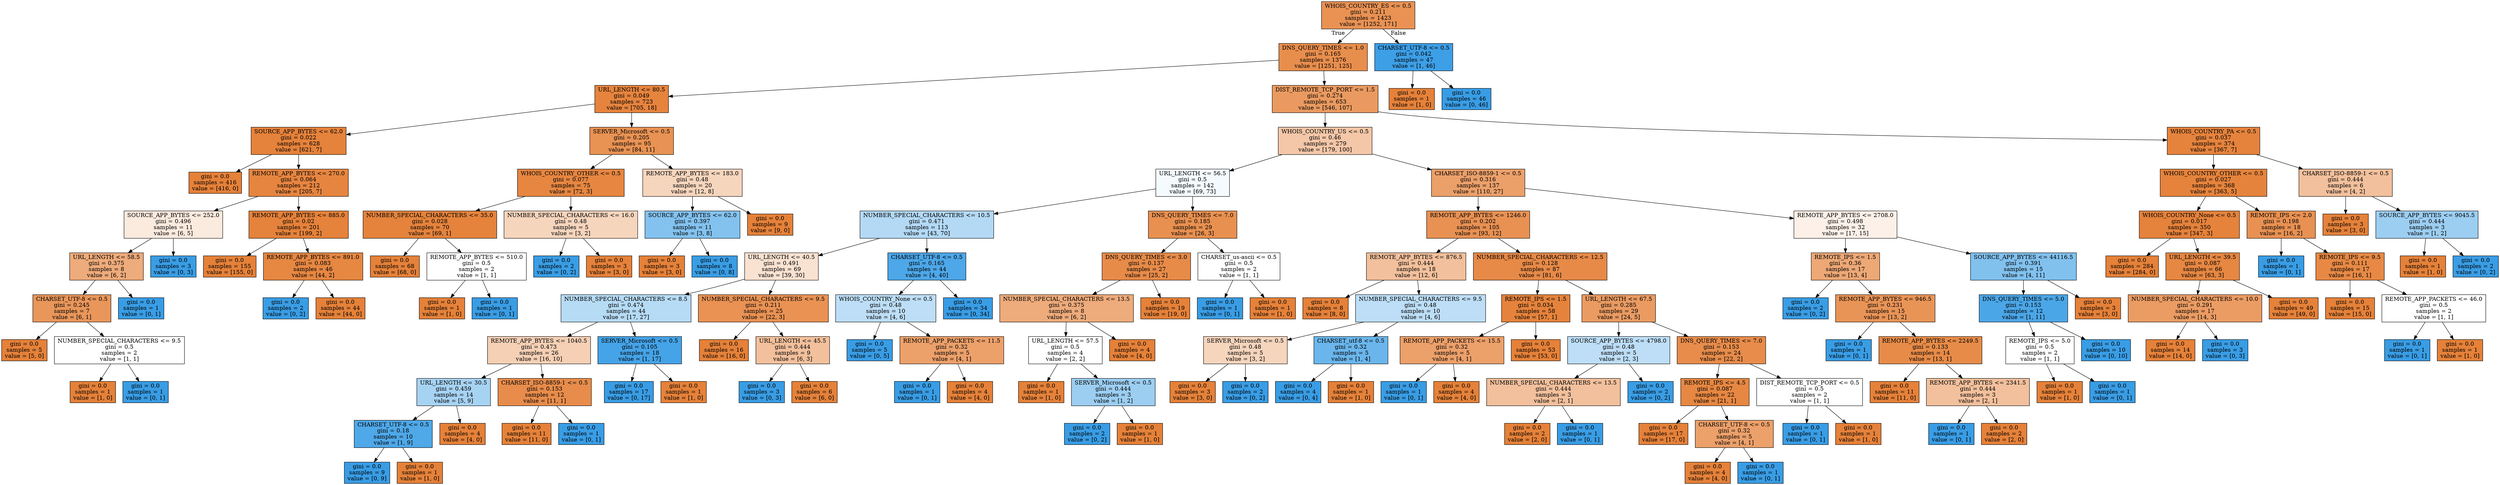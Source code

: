 digraph Tree {
node [shape=box, style="filled", color="black"] ;
0 [label="WHOIS_COUNTRY_ES <= 0.5\ngini = 0.211\nsamples = 1423\nvalue = [1252, 171]", fillcolor="#e99254"] ;
1 [label="DNS_QUERY_TIMES <= 1.0\ngini = 0.165\nsamples = 1376\nvalue = [1251, 125]", fillcolor="#e88e4d"] ;
0 -> 1 [labeldistance=2.5, labelangle=45, headlabel="True"] ;
2 [label="URL_LENGTH <= 80.5\ngini = 0.049\nsamples = 723\nvalue = [705, 18]", fillcolor="#e6843e"] ;
1 -> 2 ;
3 [label="SOURCE_APP_BYTES <= 62.0\ngini = 0.022\nsamples = 628\nvalue = [621, 7]", fillcolor="#e5823b"] ;
2 -> 3 ;
4 [label="gini = 0.0\nsamples = 416\nvalue = [416, 0]", fillcolor="#e58139"] ;
3 -> 4 ;
5 [label="REMOTE_APP_BYTES <= 270.0\ngini = 0.064\nsamples = 212\nvalue = [205, 7]", fillcolor="#e68540"] ;
3 -> 5 ;
6 [label="SOURCE_APP_BYTES <= 252.0\ngini = 0.496\nsamples = 11\nvalue = [6, 5]", fillcolor="#fbeade"] ;
5 -> 6 ;
7 [label="URL_LENGTH <= 58.5\ngini = 0.375\nsamples = 8\nvalue = [6, 2]", fillcolor="#eeab7b"] ;
6 -> 7 ;
8 [label="CHARSET_UTF-8 <= 0.5\ngini = 0.245\nsamples = 7\nvalue = [6, 1]", fillcolor="#e9965a"] ;
7 -> 8 ;
9 [label="gini = 0.0\nsamples = 5\nvalue = [5, 0]", fillcolor="#e58139"] ;
8 -> 9 ;
10 [label="NUMBER_SPECIAL_CHARACTERS <= 9.5\ngini = 0.5\nsamples = 2\nvalue = [1, 1]", fillcolor="#ffffff"] ;
8 -> 10 ;
11 [label="gini = 0.0\nsamples = 1\nvalue = [1, 0]", fillcolor="#e58139"] ;
10 -> 11 ;
12 [label="gini = 0.0\nsamples = 1\nvalue = [0, 1]", fillcolor="#399de5"] ;
10 -> 12 ;
13 [label="gini = 0.0\nsamples = 1\nvalue = [0, 1]", fillcolor="#399de5"] ;
7 -> 13 ;
14 [label="gini = 0.0\nsamples = 3\nvalue = [0, 3]", fillcolor="#399de5"] ;
6 -> 14 ;
15 [label="REMOTE_APP_BYTES <= 885.0\ngini = 0.02\nsamples = 201\nvalue = [199, 2]", fillcolor="#e5823b"] ;
5 -> 15 ;
16 [label="gini = 0.0\nsamples = 155\nvalue = [155, 0]", fillcolor="#e58139"] ;
15 -> 16 ;
17 [label="REMOTE_APP_BYTES <= 891.0\ngini = 0.083\nsamples = 46\nvalue = [44, 2]", fillcolor="#e68742"] ;
15 -> 17 ;
18 [label="gini = 0.0\nsamples = 2\nvalue = [0, 2]", fillcolor="#399de5"] ;
17 -> 18 ;
19 [label="gini = 0.0\nsamples = 44\nvalue = [44, 0]", fillcolor="#e58139"] ;
17 -> 19 ;
20 [label="SERVER_Microsoft <= 0.5\ngini = 0.205\nsamples = 95\nvalue = [84, 11]", fillcolor="#e89253"] ;
2 -> 20 ;
21 [label="WHOIS_COUNTRY_OTHER <= 0.5\ngini = 0.077\nsamples = 75\nvalue = [72, 3]", fillcolor="#e68641"] ;
20 -> 21 ;
22 [label="NUMBER_SPECIAL_CHARACTERS <= 35.0\ngini = 0.028\nsamples = 70\nvalue = [69, 1]", fillcolor="#e5833c"] ;
21 -> 22 ;
23 [label="gini = 0.0\nsamples = 68\nvalue = [68, 0]", fillcolor="#e58139"] ;
22 -> 23 ;
24 [label="REMOTE_APP_BYTES <= 510.0\ngini = 0.5\nsamples = 2\nvalue = [1, 1]", fillcolor="#ffffff"] ;
22 -> 24 ;
25 [label="gini = 0.0\nsamples = 1\nvalue = [1, 0]", fillcolor="#e58139"] ;
24 -> 25 ;
26 [label="gini = 0.0\nsamples = 1\nvalue = [0, 1]", fillcolor="#399de5"] ;
24 -> 26 ;
27 [label="NUMBER_SPECIAL_CHARACTERS <= 16.0\ngini = 0.48\nsamples = 5\nvalue = [3, 2]", fillcolor="#f6d5bd"] ;
21 -> 27 ;
28 [label="gini = 0.0\nsamples = 2\nvalue = [0, 2]", fillcolor="#399de5"] ;
27 -> 28 ;
29 [label="gini = 0.0\nsamples = 3\nvalue = [3, 0]", fillcolor="#e58139"] ;
27 -> 29 ;
30 [label="REMOTE_APP_BYTES <= 183.0\ngini = 0.48\nsamples = 20\nvalue = [12, 8]", fillcolor="#f6d5bd"] ;
20 -> 30 ;
31 [label="SOURCE_APP_BYTES <= 62.0\ngini = 0.397\nsamples = 11\nvalue = [3, 8]", fillcolor="#83c2ef"] ;
30 -> 31 ;
32 [label="gini = 0.0\nsamples = 3\nvalue = [3, 0]", fillcolor="#e58139"] ;
31 -> 32 ;
33 [label="gini = 0.0\nsamples = 8\nvalue = [0, 8]", fillcolor="#399de5"] ;
31 -> 33 ;
34 [label="gini = 0.0\nsamples = 9\nvalue = [9, 0]", fillcolor="#e58139"] ;
30 -> 34 ;
35 [label="DIST_REMOTE_TCP_PORT <= 1.5\ngini = 0.274\nsamples = 653\nvalue = [546, 107]", fillcolor="#ea9a60"] ;
1 -> 35 ;
36 [label="WHOIS_COUNTRY_US <= 0.5\ngini = 0.46\nsamples = 279\nvalue = [179, 100]", fillcolor="#f4c7a8"] ;
35 -> 36 ;
37 [label="URL_LENGTH <= 56.5\ngini = 0.5\nsamples = 142\nvalue = [69, 73]", fillcolor="#f4fafe"] ;
36 -> 37 ;
38 [label="NUMBER_SPECIAL_CHARACTERS <= 10.5\ngini = 0.471\nsamples = 113\nvalue = [43, 70]", fillcolor="#b3d9f5"] ;
37 -> 38 ;
39 [label="URL_LENGTH <= 40.5\ngini = 0.491\nsamples = 69\nvalue = [39, 30]", fillcolor="#f9e2d1"] ;
38 -> 39 ;
40 [label="NUMBER_SPECIAL_CHARACTERS <= 8.5\ngini = 0.474\nsamples = 44\nvalue = [17, 27]", fillcolor="#b6dbf5"] ;
39 -> 40 ;
41 [label="REMOTE_APP_BYTES <= 1040.5\ngini = 0.473\nsamples = 26\nvalue = [16, 10]", fillcolor="#f5d0b5"] ;
40 -> 41 ;
42 [label="URL_LENGTH <= 30.5\ngini = 0.459\nsamples = 14\nvalue = [5, 9]", fillcolor="#a7d3f3"] ;
41 -> 42 ;
43 [label="CHARSET_UTF-8 <= 0.5\ngini = 0.18\nsamples = 10\nvalue = [1, 9]", fillcolor="#4fa8e8"] ;
42 -> 43 ;
44 [label="gini = 0.0\nsamples = 9\nvalue = [0, 9]", fillcolor="#399de5"] ;
43 -> 44 ;
45 [label="gini = 0.0\nsamples = 1\nvalue = [1, 0]", fillcolor="#e58139"] ;
43 -> 45 ;
46 [label="gini = 0.0\nsamples = 4\nvalue = [4, 0]", fillcolor="#e58139"] ;
42 -> 46 ;
47 [label="CHARSET_ISO-8859-1 <= 0.5\ngini = 0.153\nsamples = 12\nvalue = [11, 1]", fillcolor="#e78c4b"] ;
41 -> 47 ;
48 [label="gini = 0.0\nsamples = 11\nvalue = [11, 0]", fillcolor="#e58139"] ;
47 -> 48 ;
49 [label="gini = 0.0\nsamples = 1\nvalue = [0, 1]", fillcolor="#399de5"] ;
47 -> 49 ;
50 [label="SERVER_Microsoft <= 0.5\ngini = 0.105\nsamples = 18\nvalue = [1, 17]", fillcolor="#45a3e7"] ;
40 -> 50 ;
51 [label="gini = 0.0\nsamples = 17\nvalue = [0, 17]", fillcolor="#399de5"] ;
50 -> 51 ;
52 [label="gini = 0.0\nsamples = 1\nvalue = [1, 0]", fillcolor="#e58139"] ;
50 -> 52 ;
53 [label="NUMBER_SPECIAL_CHARACTERS <= 9.5\ngini = 0.211\nsamples = 25\nvalue = [22, 3]", fillcolor="#e99254"] ;
39 -> 53 ;
54 [label="gini = 0.0\nsamples = 16\nvalue = [16, 0]", fillcolor="#e58139"] ;
53 -> 54 ;
55 [label="URL_LENGTH <= 45.5\ngini = 0.444\nsamples = 9\nvalue = [6, 3]", fillcolor="#f2c09c"] ;
53 -> 55 ;
56 [label="gini = 0.0\nsamples = 3\nvalue = [0, 3]", fillcolor="#399de5"] ;
55 -> 56 ;
57 [label="gini = 0.0\nsamples = 6\nvalue = [6, 0]", fillcolor="#e58139"] ;
55 -> 57 ;
58 [label="CHARSET_UTF-8 <= 0.5\ngini = 0.165\nsamples = 44\nvalue = [4, 40]", fillcolor="#4da7e8"] ;
38 -> 58 ;
59 [label="WHOIS_COUNTRY_None <= 0.5\ngini = 0.48\nsamples = 10\nvalue = [4, 6]", fillcolor="#bddef6"] ;
58 -> 59 ;
60 [label="gini = 0.0\nsamples = 5\nvalue = [0, 5]", fillcolor="#399de5"] ;
59 -> 60 ;
61 [label="REMOTE_APP_PACKETS <= 11.5\ngini = 0.32\nsamples = 5\nvalue = [4, 1]", fillcolor="#eca06a"] ;
59 -> 61 ;
62 [label="gini = 0.0\nsamples = 1\nvalue = [0, 1]", fillcolor="#399de5"] ;
61 -> 62 ;
63 [label="gini = 0.0\nsamples = 4\nvalue = [4, 0]", fillcolor="#e58139"] ;
61 -> 63 ;
64 [label="gini = 0.0\nsamples = 34\nvalue = [0, 34]", fillcolor="#399de5"] ;
58 -> 64 ;
65 [label="DNS_QUERY_TIMES <= 7.0\ngini = 0.185\nsamples = 29\nvalue = [26, 3]", fillcolor="#e89050"] ;
37 -> 65 ;
66 [label="DNS_QUERY_TIMES <= 3.0\ngini = 0.137\nsamples = 27\nvalue = [25, 2]", fillcolor="#e78b49"] ;
65 -> 66 ;
67 [label="NUMBER_SPECIAL_CHARACTERS <= 13.5\ngini = 0.375\nsamples = 8\nvalue = [6, 2]", fillcolor="#eeab7b"] ;
66 -> 67 ;
68 [label="URL_LENGTH <= 57.5\ngini = 0.5\nsamples = 4\nvalue = [2, 2]", fillcolor="#ffffff"] ;
67 -> 68 ;
69 [label="gini = 0.0\nsamples = 1\nvalue = [1, 0]", fillcolor="#e58139"] ;
68 -> 69 ;
70 [label="SERVER_Microsoft <= 0.5\ngini = 0.444\nsamples = 3\nvalue = [1, 2]", fillcolor="#9ccef2"] ;
68 -> 70 ;
71 [label="gini = 0.0\nsamples = 2\nvalue = [0, 2]", fillcolor="#399de5"] ;
70 -> 71 ;
72 [label="gini = 0.0\nsamples = 1\nvalue = [1, 0]", fillcolor="#e58139"] ;
70 -> 72 ;
73 [label="gini = 0.0\nsamples = 4\nvalue = [4, 0]", fillcolor="#e58139"] ;
67 -> 73 ;
74 [label="gini = 0.0\nsamples = 19\nvalue = [19, 0]", fillcolor="#e58139"] ;
66 -> 74 ;
75 [label="CHARSET_us-ascii <= 0.5\ngini = 0.5\nsamples = 2\nvalue = [1, 1]", fillcolor="#ffffff"] ;
65 -> 75 ;
76 [label="gini = 0.0\nsamples = 1\nvalue = [0, 1]", fillcolor="#399de5"] ;
75 -> 76 ;
77 [label="gini = 0.0\nsamples = 1\nvalue = [1, 0]", fillcolor="#e58139"] ;
75 -> 77 ;
78 [label="CHARSET_ISO-8859-1 <= 0.5\ngini = 0.316\nsamples = 137\nvalue = [110, 27]", fillcolor="#eba06a"] ;
36 -> 78 ;
79 [label="REMOTE_APP_BYTES <= 1246.0\ngini = 0.202\nsamples = 105\nvalue = [93, 12]", fillcolor="#e89153"] ;
78 -> 79 ;
80 [label="REMOTE_APP_BYTES <= 876.5\ngini = 0.444\nsamples = 18\nvalue = [12, 6]", fillcolor="#f2c09c"] ;
79 -> 80 ;
81 [label="gini = 0.0\nsamples = 8\nvalue = [8, 0]", fillcolor="#e58139"] ;
80 -> 81 ;
82 [label="NUMBER_SPECIAL_CHARACTERS <= 9.5\ngini = 0.48\nsamples = 10\nvalue = [4, 6]", fillcolor="#bddef6"] ;
80 -> 82 ;
83 [label="SERVER_Microsoft <= 0.5\ngini = 0.48\nsamples = 5\nvalue = [3, 2]", fillcolor="#f6d5bd"] ;
82 -> 83 ;
84 [label="gini = 0.0\nsamples = 3\nvalue = [3, 0]", fillcolor="#e58139"] ;
83 -> 84 ;
85 [label="gini = 0.0\nsamples = 2\nvalue = [0, 2]", fillcolor="#399de5"] ;
83 -> 85 ;
86 [label="CHARSET_utf-8 <= 0.5\ngini = 0.32\nsamples = 5\nvalue = [1, 4]", fillcolor="#6ab6ec"] ;
82 -> 86 ;
87 [label="gini = 0.0\nsamples = 4\nvalue = [0, 4]", fillcolor="#399de5"] ;
86 -> 87 ;
88 [label="gini = 0.0\nsamples = 1\nvalue = [1, 0]", fillcolor="#e58139"] ;
86 -> 88 ;
89 [label="NUMBER_SPECIAL_CHARACTERS <= 12.5\ngini = 0.128\nsamples = 87\nvalue = [81, 6]", fillcolor="#e78a48"] ;
79 -> 89 ;
90 [label="REMOTE_IPS <= 1.5\ngini = 0.034\nsamples = 58\nvalue = [57, 1]", fillcolor="#e5833c"] ;
89 -> 90 ;
91 [label="REMOTE_APP_PACKETS <= 15.5\ngini = 0.32\nsamples = 5\nvalue = [4, 1]", fillcolor="#eca06a"] ;
90 -> 91 ;
92 [label="gini = 0.0\nsamples = 1\nvalue = [0, 1]", fillcolor="#399de5"] ;
91 -> 92 ;
93 [label="gini = 0.0\nsamples = 4\nvalue = [4, 0]", fillcolor="#e58139"] ;
91 -> 93 ;
94 [label="gini = 0.0\nsamples = 53\nvalue = [53, 0]", fillcolor="#e58139"] ;
90 -> 94 ;
95 [label="URL_LENGTH <= 67.5\ngini = 0.285\nsamples = 29\nvalue = [24, 5]", fillcolor="#ea9b62"] ;
89 -> 95 ;
96 [label="SOURCE_APP_BYTES <= 4798.0\ngini = 0.48\nsamples = 5\nvalue = [2, 3]", fillcolor="#bddef6"] ;
95 -> 96 ;
97 [label="NUMBER_SPECIAL_CHARACTERS <= 13.5\ngini = 0.444\nsamples = 3\nvalue = [2, 1]", fillcolor="#f2c09c"] ;
96 -> 97 ;
98 [label="gini = 0.0\nsamples = 2\nvalue = [2, 0]", fillcolor="#e58139"] ;
97 -> 98 ;
99 [label="gini = 0.0\nsamples = 1\nvalue = [0, 1]", fillcolor="#399de5"] ;
97 -> 99 ;
100 [label="gini = 0.0\nsamples = 2\nvalue = [0, 2]", fillcolor="#399de5"] ;
96 -> 100 ;
101 [label="DNS_QUERY_TIMES <= 7.0\ngini = 0.153\nsamples = 24\nvalue = [22, 2]", fillcolor="#e78c4b"] ;
95 -> 101 ;
102 [label="REMOTE_IPS <= 4.5\ngini = 0.087\nsamples = 22\nvalue = [21, 1]", fillcolor="#e68742"] ;
101 -> 102 ;
103 [label="gini = 0.0\nsamples = 17\nvalue = [17, 0]", fillcolor="#e58139"] ;
102 -> 103 ;
104 [label="CHARSET_UTF-8 <= 0.5\ngini = 0.32\nsamples = 5\nvalue = [4, 1]", fillcolor="#eca06a"] ;
102 -> 104 ;
105 [label="gini = 0.0\nsamples = 4\nvalue = [4, 0]", fillcolor="#e58139"] ;
104 -> 105 ;
106 [label="gini = 0.0\nsamples = 1\nvalue = [0, 1]", fillcolor="#399de5"] ;
104 -> 106 ;
107 [label="DIST_REMOTE_TCP_PORT <= 0.5\ngini = 0.5\nsamples = 2\nvalue = [1, 1]", fillcolor="#ffffff"] ;
101 -> 107 ;
108 [label="gini = 0.0\nsamples = 1\nvalue = [0, 1]", fillcolor="#399de5"] ;
107 -> 108 ;
109 [label="gini = 0.0\nsamples = 1\nvalue = [1, 0]", fillcolor="#e58139"] ;
107 -> 109 ;
110 [label="REMOTE_APP_BYTES <= 2708.0\ngini = 0.498\nsamples = 32\nvalue = [17, 15]", fillcolor="#fcf0e8"] ;
78 -> 110 ;
111 [label="REMOTE_IPS <= 1.5\ngini = 0.36\nsamples = 17\nvalue = [13, 4]", fillcolor="#eda876"] ;
110 -> 111 ;
112 [label="gini = 0.0\nsamples = 2\nvalue = [0, 2]", fillcolor="#399de5"] ;
111 -> 112 ;
113 [label="REMOTE_APP_BYTES <= 946.5\ngini = 0.231\nsamples = 15\nvalue = [13, 2]", fillcolor="#e99457"] ;
111 -> 113 ;
114 [label="gini = 0.0\nsamples = 1\nvalue = [0, 1]", fillcolor="#399de5"] ;
113 -> 114 ;
115 [label="REMOTE_APP_BYTES <= 2249.5\ngini = 0.133\nsamples = 14\nvalue = [13, 1]", fillcolor="#e78b48"] ;
113 -> 115 ;
116 [label="gini = 0.0\nsamples = 11\nvalue = [11, 0]", fillcolor="#e58139"] ;
115 -> 116 ;
117 [label="REMOTE_APP_BYTES <= 2341.5\ngini = 0.444\nsamples = 3\nvalue = [2, 1]", fillcolor="#f2c09c"] ;
115 -> 117 ;
118 [label="gini = 0.0\nsamples = 1\nvalue = [0, 1]", fillcolor="#399de5"] ;
117 -> 118 ;
119 [label="gini = 0.0\nsamples = 2\nvalue = [2, 0]", fillcolor="#e58139"] ;
117 -> 119 ;
120 [label="SOURCE_APP_BYTES <= 44116.5\ngini = 0.391\nsamples = 15\nvalue = [4, 11]", fillcolor="#81c1ee"] ;
110 -> 120 ;
121 [label="DNS_QUERY_TIMES <= 5.0\ngini = 0.153\nsamples = 12\nvalue = [1, 11]", fillcolor="#4ba6e7"] ;
120 -> 121 ;
122 [label="REMOTE_IPS <= 5.0\ngini = 0.5\nsamples = 2\nvalue = [1, 1]", fillcolor="#ffffff"] ;
121 -> 122 ;
123 [label="gini = 0.0\nsamples = 1\nvalue = [1, 0]", fillcolor="#e58139"] ;
122 -> 123 ;
124 [label="gini = 0.0\nsamples = 1\nvalue = [0, 1]", fillcolor="#399de5"] ;
122 -> 124 ;
125 [label="gini = 0.0\nsamples = 10\nvalue = [0, 10]", fillcolor="#399de5"] ;
121 -> 125 ;
126 [label="gini = 0.0\nsamples = 3\nvalue = [3, 0]", fillcolor="#e58139"] ;
120 -> 126 ;
127 [label="WHOIS_COUNTRY_PA <= 0.5\ngini = 0.037\nsamples = 374\nvalue = [367, 7]", fillcolor="#e5833d"] ;
35 -> 127 ;
128 [label="WHOIS_COUNTRY_OTHER <= 0.5\ngini = 0.027\nsamples = 368\nvalue = [363, 5]", fillcolor="#e5833c"] ;
127 -> 128 ;
129 [label="WHOIS_COUNTRY_None <= 0.5\ngini = 0.017\nsamples = 350\nvalue = [347, 3]", fillcolor="#e5823b"] ;
128 -> 129 ;
130 [label="gini = 0.0\nsamples = 284\nvalue = [284, 0]", fillcolor="#e58139"] ;
129 -> 130 ;
131 [label="URL_LENGTH <= 39.5\ngini = 0.087\nsamples = 66\nvalue = [63, 3]", fillcolor="#e68742"] ;
129 -> 131 ;
132 [label="NUMBER_SPECIAL_CHARACTERS <= 10.0\ngini = 0.291\nsamples = 17\nvalue = [14, 3]", fillcolor="#eb9c63"] ;
131 -> 132 ;
133 [label="gini = 0.0\nsamples = 14\nvalue = [14, 0]", fillcolor="#e58139"] ;
132 -> 133 ;
134 [label="gini = 0.0\nsamples = 3\nvalue = [0, 3]", fillcolor="#399de5"] ;
132 -> 134 ;
135 [label="gini = 0.0\nsamples = 49\nvalue = [49, 0]", fillcolor="#e58139"] ;
131 -> 135 ;
136 [label="REMOTE_IPS <= 2.0\ngini = 0.198\nsamples = 18\nvalue = [16, 2]", fillcolor="#e89152"] ;
128 -> 136 ;
137 [label="gini = 0.0\nsamples = 1\nvalue = [0, 1]", fillcolor="#399de5"] ;
136 -> 137 ;
138 [label="REMOTE_IPS <= 9.5\ngini = 0.111\nsamples = 17\nvalue = [16, 1]", fillcolor="#e78945"] ;
136 -> 138 ;
139 [label="gini = 0.0\nsamples = 15\nvalue = [15, 0]", fillcolor="#e58139"] ;
138 -> 139 ;
140 [label="REMOTE_APP_PACKETS <= 46.0\ngini = 0.5\nsamples = 2\nvalue = [1, 1]", fillcolor="#ffffff"] ;
138 -> 140 ;
141 [label="gini = 0.0\nsamples = 1\nvalue = [0, 1]", fillcolor="#399de5"] ;
140 -> 141 ;
142 [label="gini = 0.0\nsamples = 1\nvalue = [1, 0]", fillcolor="#e58139"] ;
140 -> 142 ;
143 [label="CHARSET_ISO-8859-1 <= 0.5\ngini = 0.444\nsamples = 6\nvalue = [4, 2]", fillcolor="#f2c09c"] ;
127 -> 143 ;
144 [label="gini = 0.0\nsamples = 3\nvalue = [3, 0]", fillcolor="#e58139"] ;
143 -> 144 ;
145 [label="SOURCE_APP_BYTES <= 9045.5\ngini = 0.444\nsamples = 3\nvalue = [1, 2]", fillcolor="#9ccef2"] ;
143 -> 145 ;
146 [label="gini = 0.0\nsamples = 1\nvalue = [1, 0]", fillcolor="#e58139"] ;
145 -> 146 ;
147 [label="gini = 0.0\nsamples = 2\nvalue = [0, 2]", fillcolor="#399de5"] ;
145 -> 147 ;
148 [label="CHARSET_UTF-8 <= 0.5\ngini = 0.042\nsamples = 47\nvalue = [1, 46]", fillcolor="#3d9fe6"] ;
0 -> 148 [labeldistance=2.5, labelangle=-45, headlabel="False"] ;
149 [label="gini = 0.0\nsamples = 1\nvalue = [1, 0]", fillcolor="#e58139"] ;
148 -> 149 ;
150 [label="gini = 0.0\nsamples = 46\nvalue = [0, 46]", fillcolor="#399de5"] ;
148 -> 150 ;
}